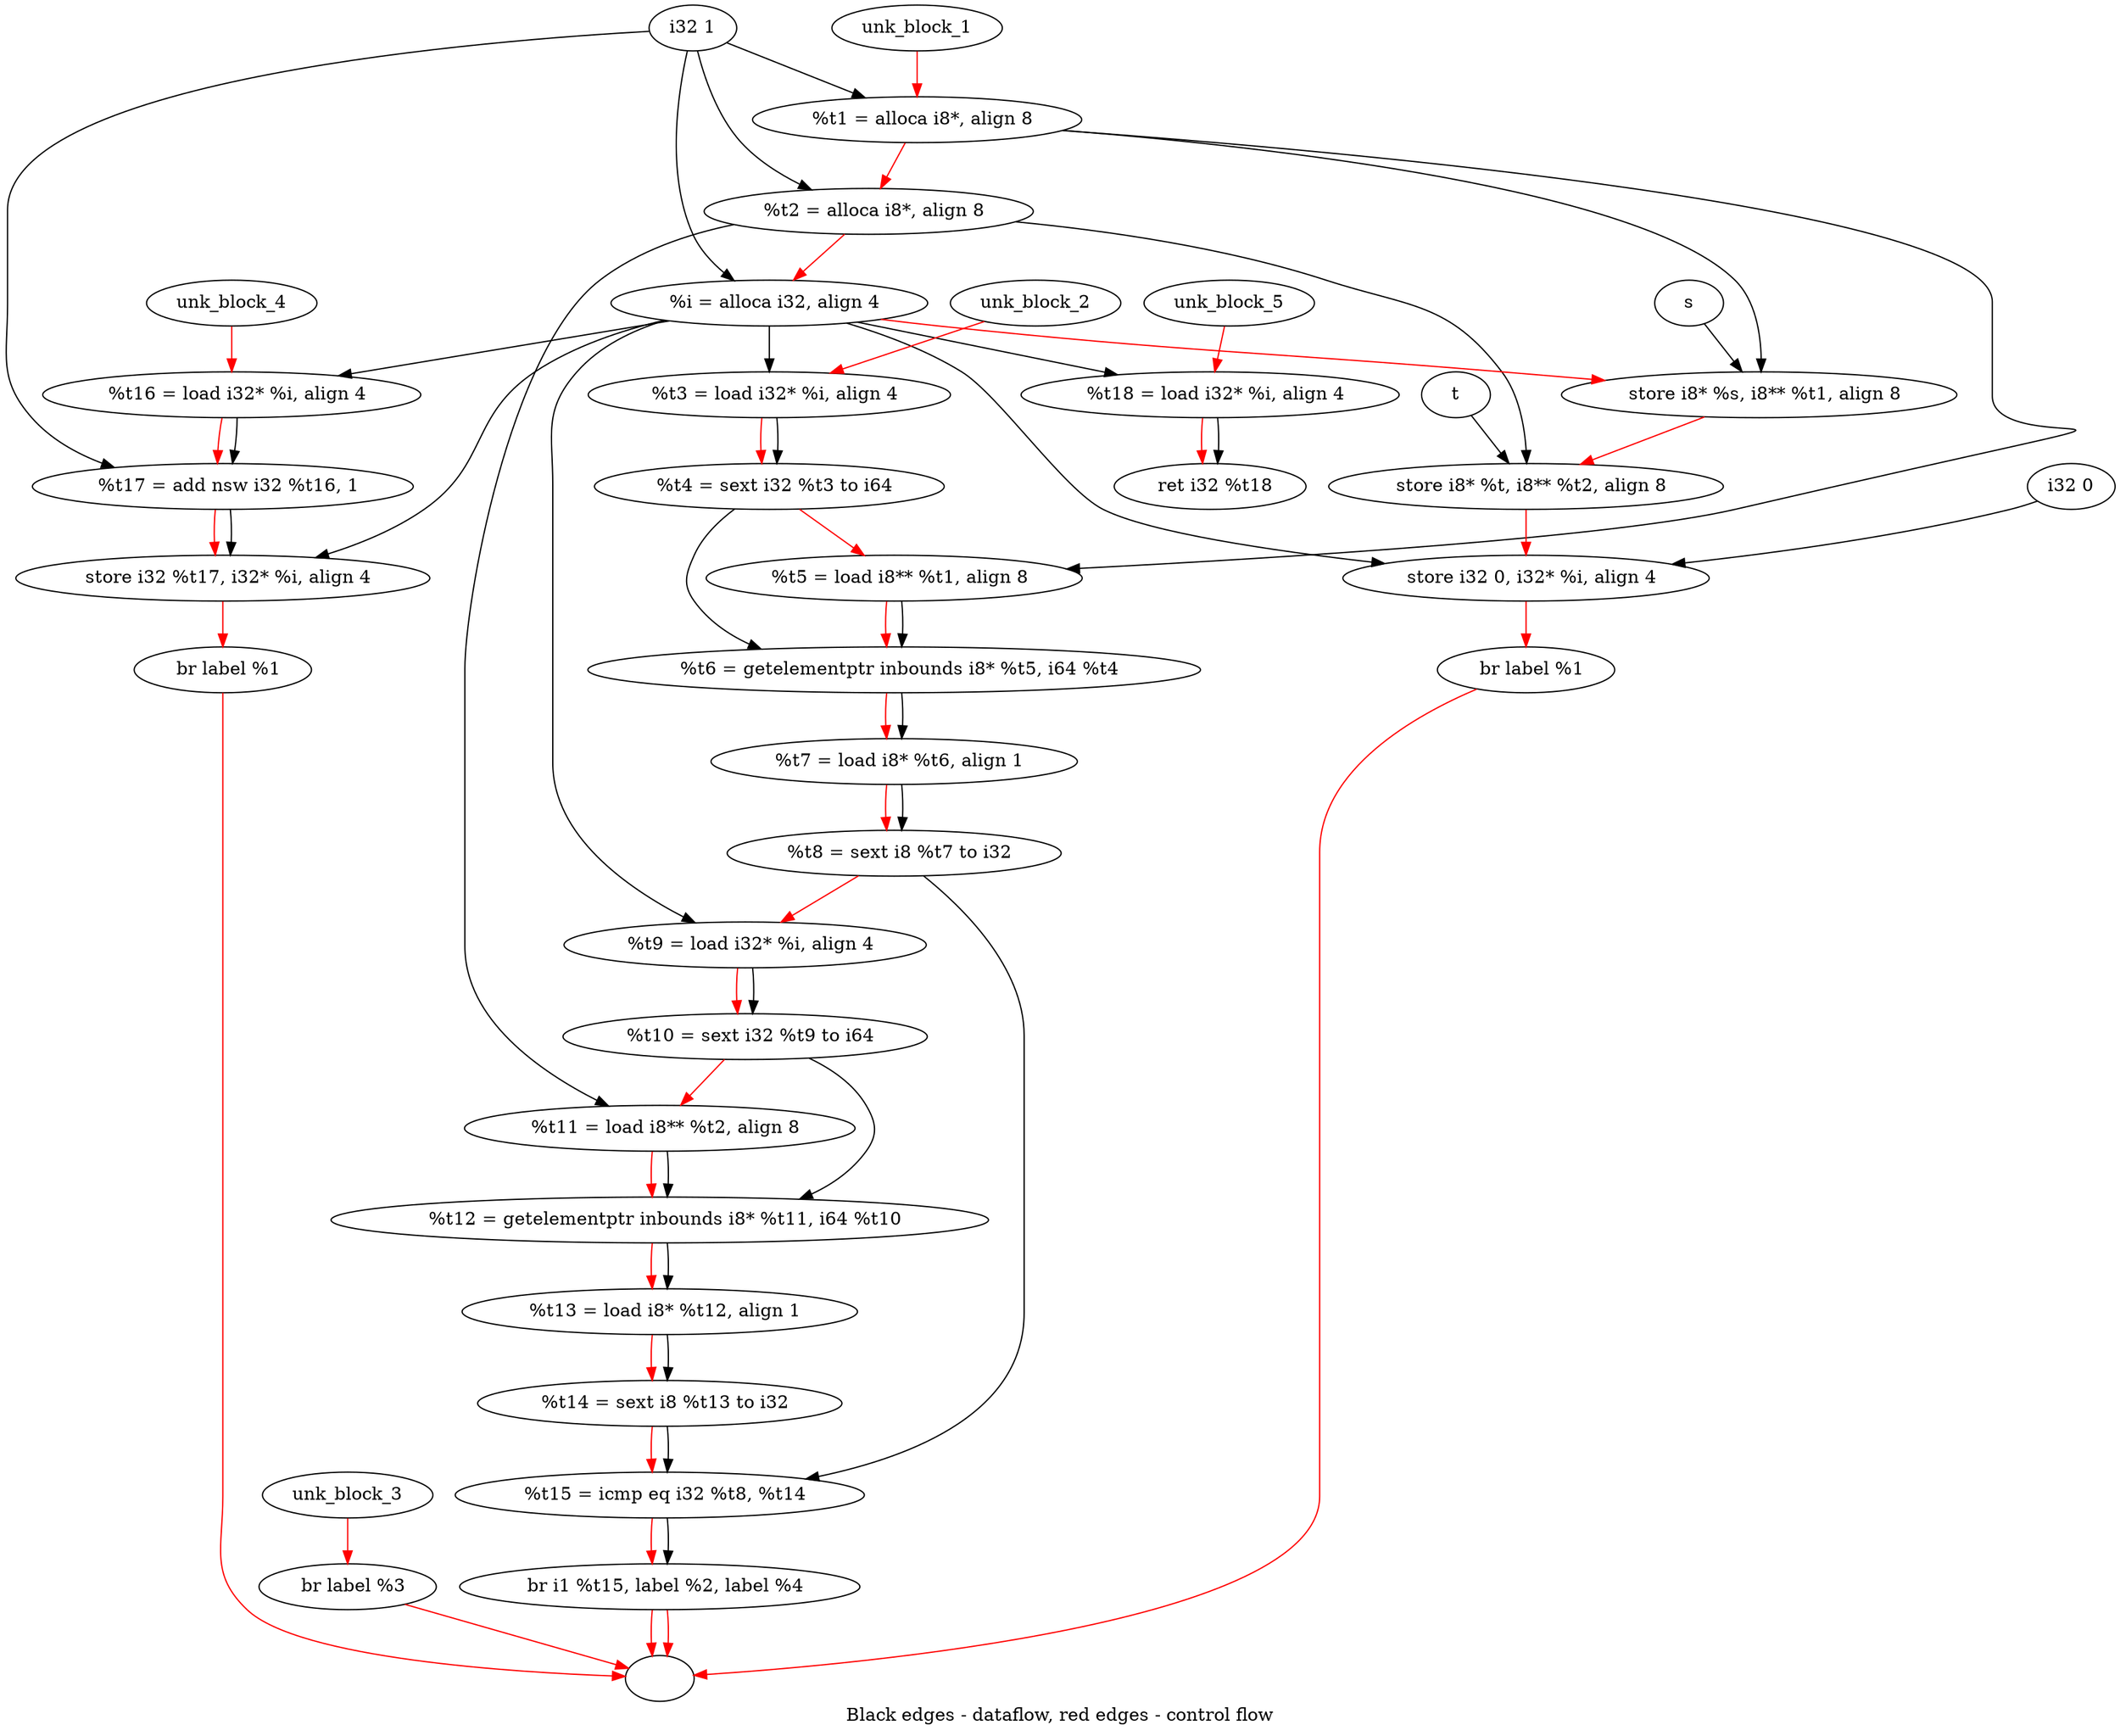 digraph G {
compound=true
label="Black edges - dataflow, red edges - control flow"
"t1" [label="  %t1 = alloca i8*, align 8"]
"t2" [label="  %t2 = alloca i8*, align 8"]
"i" [label="  %i = alloca i32, align 4"]
"_1" [label="  store i8* %s, i8** %t1, align 8"]
"_2" [label="  store i8* %t, i8** %t2, align 8"]
"_3" [label="  store i32 0, i32* %i, align 4"]
"_4" [label="  br label %1"]
"unk_block_1" -> "t1"[color=red]
"i32 1" -> "t1"
"t1" -> "t2"[color=red weight=2]
"i32 1" -> "t2"
"t2" -> "i"[color=red weight=2]
"i32 1" -> "i"
"i" -> "_1"[color=red weight=2]
"s" -> "_1"
"t1" -> "_1"
"_1" -> "_2"[color=red weight=2]
"t" -> "_2"
"t2" -> "_2"
"_2" -> "_3"[color=red weight=2]
"i32 0" -> "_3"
"i" -> "_3"
"_3" -> "_4"[color=red weight=2]
"_4" -> ""[color=red]

"t3" [label="  %t3 = load i32* %i, align 4"]
"t4" [label="  %t4 = sext i32 %t3 to i64"]
"t5" [label="  %t5 = load i8** %t1, align 8"]
"t6" [label="  %t6 = getelementptr inbounds i8* %t5, i64 %t4"]
"t7" [label="  %t7 = load i8* %t6, align 1"]
"t8" [label="  %t8 = sext i8 %t7 to i32"]
"t9" [label="  %t9 = load i32* %i, align 4"]
"t10" [label="  %t10 = sext i32 %t9 to i64"]
"t11" [label="  %t11 = load i8** %t2, align 8"]
"t12" [label="  %t12 = getelementptr inbounds i8* %t11, i64 %t10"]
"t13" [label="  %t13 = load i8* %t12, align 1"]
"t14" [label="  %t14 = sext i8 %t13 to i32"]
"t15" [label="  %t15 = icmp eq i32 %t8, %t14"]
"_5" [label="  br i1 %t15, label %2, label %4"]
"unk_block_2" -> "t3"[color=red]
"i" -> "t3"
"t3" -> "t4"[color=red weight=2]
"t3" -> "t4"
"t4" -> "t5"[color=red weight=2]
"t1" -> "t5"
"t5" -> "t6"[color=red weight=2]
"t5" -> "t6"
"t4" -> "t6"
"t6" -> "t7"[color=red weight=2]
"t6" -> "t7"
"t7" -> "t8"[color=red weight=2]
"t7" -> "t8"
"t8" -> "t9"[color=red weight=2]
"i" -> "t9"
"t9" -> "t10"[color=red weight=2]
"t9" -> "t10"
"t10" -> "t11"[color=red weight=2]
"t2" -> "t11"
"t11" -> "t12"[color=red weight=2]
"t11" -> "t12"
"t10" -> "t12"
"t12" -> "t13"[color=red weight=2]
"t12" -> "t13"
"t13" -> "t14"[color=red weight=2]
"t13" -> "t14"
"t14" -> "t15"[color=red weight=2]
"t8" -> "t15"
"t14" -> "t15"
"t15" -> "_5"[color=red weight=2]
"t15" -> "_5"
"_5" -> ""[color=red]
"_5" -> ""[color=red]

"_6" [label="  br label %3"]
"unk_block_3" -> "_6"[color=red]
"_6" -> ""[color=red]

"t16" [label="  %t16 = load i32* %i, align 4"]
"t17" [label="  %t17 = add nsw i32 %t16, 1"]
"_7" [label="  store i32 %t17, i32* %i, align 4"]
"_8" [label="  br label %1"]
"unk_block_4" -> "t16"[color=red]
"i" -> "t16"
"t16" -> "t17"[color=red weight=2]
"t16" -> "t17"
"i32 1" -> "t17"
"t17" -> "_7"[color=red weight=2]
"t17" -> "_7"
"i" -> "_7"
"_7" -> "_8"[color=red weight=2]
"_8" -> ""[color=red]

"t18" [label="  %t18 = load i32* %i, align 4"]
"_9" [label="  ret i32 %t18"]
"unk_block_5" -> "t18"[color=red]
"i" -> "t18"
"t18" -> "_9"[color=red weight=2]
"t18" -> "_9"

}
